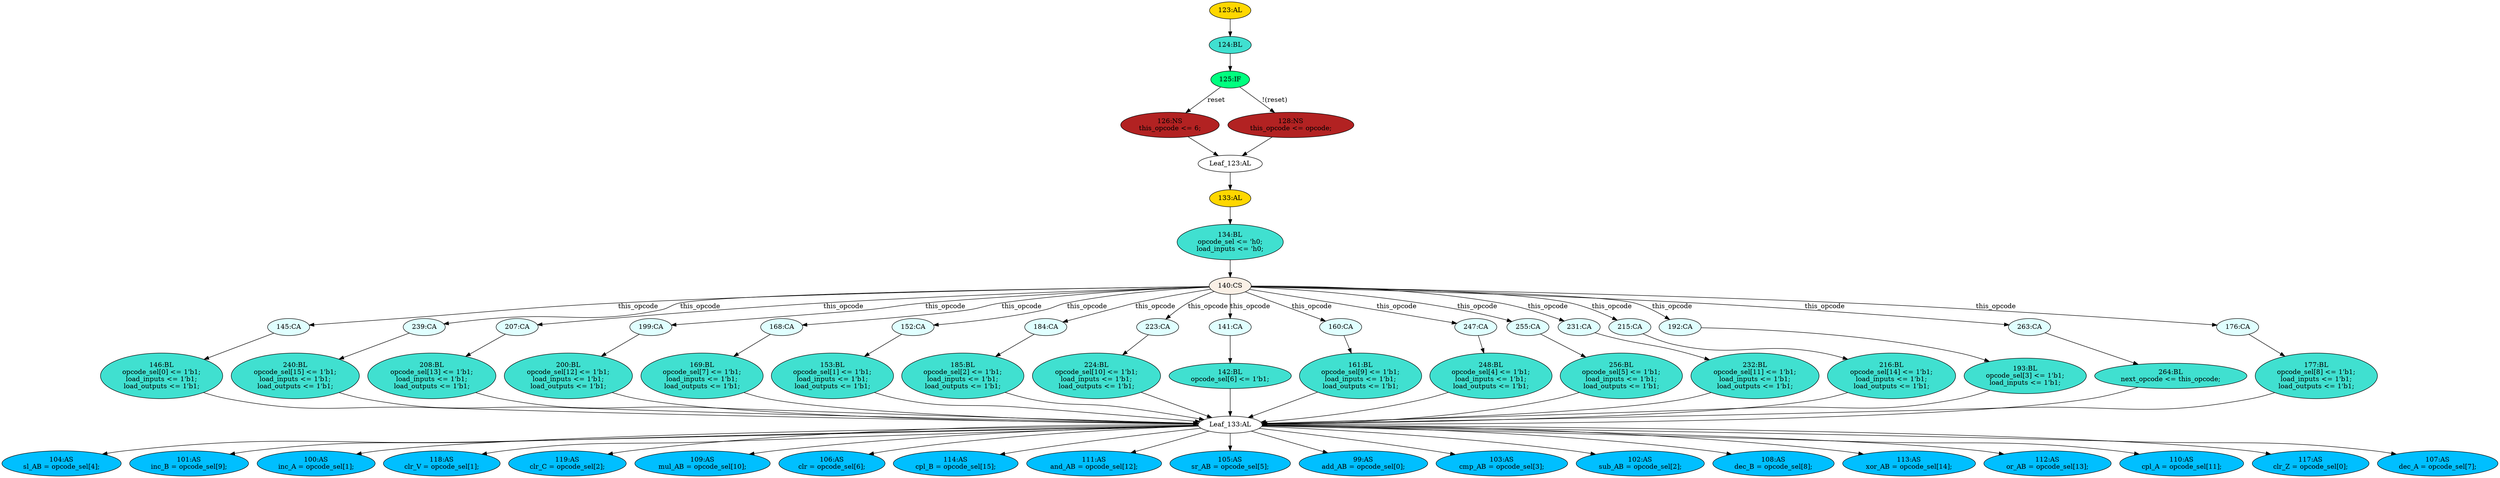 strict digraph "compose( ,  )" {
	node [label="\N"];
	"145:CA"	 [ast="<pyverilog.vparser.ast.Case object at 0x7f7a8adfcc90>",
		fillcolor=lightcyan,
		label="145:CA",
		statements="[]",
		style=filled,
		typ=Case];
	"146:BL"	 [ast="<pyverilog.vparser.ast.Block object at 0x7f7a8adfcf90>",
		fillcolor=turquoise,
		label="146:BL
opcode_sel[0] <= 1'b1;
load_inputs <= 1'b1;
load_outputs <= 1'b1;",
		statements="[<pyverilog.vparser.ast.NonblockingSubstitution object at 0x7f7a8adfce50>, <pyverilog.vparser.ast.NonblockingSubstitution object \
at 0x7f7a8adfcfd0>, <pyverilog.vparser.ast.NonblockingSubstitution object at 0x7f7a8b1da190>]",
		style=filled,
		typ=Block];
	"145:CA" -> "146:BL"	 [cond="[]",
		lineno=None];
	"140:CS"	 [ast="<pyverilog.vparser.ast.CaseStatement object at 0x7f7a8ad9ae10>",
		fillcolor=linen,
		label="140:CS",
		statements="[]",
		style=filled,
		typ=CaseStatement];
	"140:CS" -> "145:CA"	 [cond="['this_opcode']",
		label=this_opcode,
		lineno=140];
	"239:CA"	 [ast="<pyverilog.vparser.ast.Case object at 0x7f7a8ada5dd0>",
		fillcolor=lightcyan,
		label="239:CA",
		statements="[]",
		style=filled,
		typ=Case];
	"140:CS" -> "239:CA"	 [cond="['this_opcode']",
		label=this_opcode,
		lineno=140];
	"207:CA"	 [ast="<pyverilog.vparser.ast.Case object at 0x7f7a8ad86790>",
		fillcolor=lightcyan,
		label="207:CA",
		statements="[]",
		style=filled,
		typ=Case];
	"140:CS" -> "207:CA"	 [cond="['this_opcode']",
		label=this_opcode,
		lineno=140];
	"199:CA"	 [ast="<pyverilog.vparser.ast.Case object at 0x7f7a8ad86210>",
		fillcolor=lightcyan,
		label="199:CA",
		statements="[]",
		style=filled,
		typ=Case];
	"140:CS" -> "199:CA"	 [cond="['this_opcode']",
		label=this_opcode,
		lineno=140];
	"168:CA"	 [ast="<pyverilog.vparser.ast.Case object at 0x7f7a8b1dad10>",
		fillcolor=lightcyan,
		label="168:CA",
		statements="[]",
		style=filled,
		typ=Case];
	"140:CS" -> "168:CA"	 [cond="['this_opcode']",
		label=this_opcode,
		lineno=140];
	"152:CA"	 [ast="<pyverilog.vparser.ast.Case object at 0x7f7a8b1da250>",
		fillcolor=lightcyan,
		label="152:CA",
		statements="[]",
		style=filled,
		typ=Case];
	"140:CS" -> "152:CA"	 [cond="['this_opcode']",
		label=this_opcode,
		lineno=140];
	"184:CA"	 [ast="<pyverilog.vparser.ast.Case object at 0x7f7a8ad9c850>",
		fillcolor=lightcyan,
		label="184:CA",
		statements="[]",
		style=filled,
		typ=Case];
	"140:CS" -> "184:CA"	 [cond="['this_opcode']",
		label=this_opcode,
		lineno=140];
	"223:CA"	 [ast="<pyverilog.vparser.ast.Case object at 0x7f7a8ada52d0>",
		fillcolor=lightcyan,
		label="223:CA",
		statements="[]",
		style=filled,
		typ=Case];
	"140:CS" -> "223:CA"	 [cond="['this_opcode']",
		label=this_opcode,
		lineno=140];
	"141:CA"	 [ast="<pyverilog.vparser.ast.Case object at 0x7f7a8adfc950>",
		fillcolor=lightcyan,
		label="141:CA",
		statements="[]",
		style=filled,
		typ=Case];
	"140:CS" -> "141:CA"	 [cond="['this_opcode']",
		label=this_opcode,
		lineno=140];
	"160:CA"	 [ast="<pyverilog.vparser.ast.Case object at 0x7f7a8b1da790>",
		fillcolor=lightcyan,
		label="160:CA",
		statements="[]",
		style=filled,
		typ=Case];
	"140:CS" -> "160:CA"	 [cond="['this_opcode']",
		label=this_opcode,
		lineno=140];
	"247:CA"	 [ast="<pyverilog.vparser.ast.Case object at 0x7f7a8ad9a390>",
		fillcolor=lightcyan,
		label="247:CA",
		statements="[]",
		style=filled,
		typ=Case];
	"140:CS" -> "247:CA"	 [cond="['this_opcode']",
		label=this_opcode,
		lineno=140];
	"255:CA"	 [ast="<pyverilog.vparser.ast.Case object at 0x7f7a8ad9a910>",
		fillcolor=lightcyan,
		label="255:CA",
		statements="[]",
		style=filled,
		typ=Case];
	"140:CS" -> "255:CA"	 [cond="['this_opcode']",
		label=this_opcode,
		lineno=140];
	"231:CA"	 [ast="<pyverilog.vparser.ast.Case object at 0x7f7a8ada5850>",
		fillcolor=lightcyan,
		label="231:CA",
		statements="[]",
		style=filled,
		typ=Case];
	"140:CS" -> "231:CA"	 [cond="['this_opcode']",
		label=this_opcode,
		lineno=140];
	"215:CA"	 [ast="<pyverilog.vparser.ast.Case object at 0x7f7a8ad86d10>",
		fillcolor=lightcyan,
		label="215:CA",
		statements="[]",
		style=filled,
		typ=Case];
	"140:CS" -> "215:CA"	 [cond="['this_opcode']",
		label=this_opcode,
		lineno=140];
	"192:CA"	 [ast="<pyverilog.vparser.ast.Case object at 0x7f7a8ad9cdd0>",
		fillcolor=lightcyan,
		label="192:CA",
		statements="[]",
		style=filled,
		typ=Case];
	"140:CS" -> "192:CA"	 [cond="['this_opcode']",
		label=this_opcode,
		lineno=140];
	"263:CA"	 [ast="<pyverilog.vparser.ast.Case object at 0x7f7a8ad9ae90>",
		fillcolor=lightcyan,
		label="263:CA",
		statements="[]",
		style=filled,
		typ=Case];
	"140:CS" -> "263:CA"	 [cond="['this_opcode']",
		label=this_opcode,
		lineno=140];
	"176:CA"	 [ast="<pyverilog.vparser.ast.Case object at 0x7f7a8ad9c2d0>",
		fillcolor=lightcyan,
		label="176:CA",
		statements="[]",
		style=filled,
		typ=Case];
	"140:CS" -> "176:CA"	 [cond="['this_opcode']",
		label=this_opcode,
		lineno=140];
	"240:BL"	 [ast="<pyverilog.vparser.ast.Block object at 0x7f7a8ad9a110>",
		fillcolor=turquoise,
		label="240:BL
opcode_sel[15] <= 1'b1;
load_inputs <= 1'b1;
load_outputs <= 1'b1;",
		statements="[<pyverilog.vparser.ast.NonblockingSubstitution object at 0x7f7a8ada5f90>, <pyverilog.vparser.ast.NonblockingSubstitution object \
at 0x7f7a8ad9a150>, <pyverilog.vparser.ast.NonblockingSubstitution object at 0x7f7a8ad9a2d0>]",
		style=filled,
		typ=Block];
	"239:CA" -> "240:BL"	 [cond="[]",
		lineno=None];
	"104:AS"	 [ast="<pyverilog.vparser.ast.Assign object at 0x7f7a8adfa7d0>",
		def_var="['sl_AB']",
		fillcolor=deepskyblue,
		label="104:AS
sl_AB = opcode_sel[4];",
		statements="[]",
		style=filled,
		typ=Assign,
		use_var="['opcode_sel']"];
	"101:AS"	 [ast="<pyverilog.vparser.ast.Assign object at 0x7f7a8adfa290>",
		def_var="['inc_B']",
		fillcolor=deepskyblue,
		label="101:AS
inc_B = opcode_sel[9];",
		statements="[]",
		style=filled,
		typ=Assign,
		use_var="['opcode_sel']"];
	"208:BL"	 [ast="<pyverilog.vparser.ast.Block object at 0x7f7a8ad86a90>",
		fillcolor=turquoise,
		label="208:BL
opcode_sel[13] <= 1'b1;
load_inputs <= 1'b1;
load_outputs <= 1'b1;",
		statements="[<pyverilog.vparser.ast.NonblockingSubstitution object at 0x7f7a8ad86950>, <pyverilog.vparser.ast.NonblockingSubstitution object \
at 0x7f7a8ad86ad0>, <pyverilog.vparser.ast.NonblockingSubstitution object at 0x7f7a8ad86c50>]",
		style=filled,
		typ=Block];
	"207:CA" -> "208:BL"	 [cond="[]",
		lineno=None];
	"126:NS"	 [ast="<pyverilog.vparser.ast.NonblockingSubstitution object at 0x7f7a8adfc2d0>",
		fillcolor=firebrick,
		label="126:NS
this_opcode <= 6;",
		statements="[<pyverilog.vparser.ast.NonblockingSubstitution object at 0x7f7a8adfc2d0>]",
		style=filled,
		typ=NonblockingSubstitution];
	"Leaf_123:AL"	 [def_var="['this_opcode']",
		label="Leaf_123:AL"];
	"126:NS" -> "Leaf_123:AL"	 [cond="[]",
		lineno=None];
	"216:BL"	 [ast="<pyverilog.vparser.ast.Block object at 0x7f7a8ada5050>",
		fillcolor=turquoise,
		label="216:BL
opcode_sel[14] <= 1'b1;
load_inputs <= 1'b1;
load_outputs <= 1'b1;",
		statements="[<pyverilog.vparser.ast.NonblockingSubstitution object at 0x7f7a8ad86ed0>, <pyverilog.vparser.ast.NonblockingSubstitution object \
at 0x7f7a8ada5090>, <pyverilog.vparser.ast.NonblockingSubstitution object at 0x7f7a8ada5210>]",
		style=filled,
		typ=Block];
	"Leaf_133:AL"	 [def_var="['opcode_sel', 'load_outputs', 'next_opcode', 'load_inputs']",
		label="Leaf_133:AL"];
	"216:BL" -> "Leaf_133:AL"	 [cond="[]",
		lineno=None];
	"185:BL"	 [ast="<pyverilog.vparser.ast.Block object at 0x7f7a8ad9cb50>",
		fillcolor=turquoise,
		label="185:BL
opcode_sel[2] <= 1'b1;
load_inputs <= 1'b1;
load_outputs <= 1'b1;",
		statements="[<pyverilog.vparser.ast.NonblockingSubstitution object at 0x7f7a8ad9ca10>, <pyverilog.vparser.ast.NonblockingSubstitution object \
at 0x7f7a8ad9cb90>, <pyverilog.vparser.ast.NonblockingSubstitution object at 0x7f7a8ad9cd10>]",
		style=filled,
		typ=Block];
	"185:BL" -> "Leaf_133:AL"	 [cond="[]",
		lineno=None];
	"100:AS"	 [ast="<pyverilog.vparser.ast.Assign object at 0x7f7a8adfa0d0>",
		def_var="['inc_A']",
		fillcolor=deepskyblue,
		label="100:AS
inc_A = opcode_sel[1];",
		statements="[]",
		style=filled,
		typ=Assign,
		use_var="['opcode_sel']"];
	"161:BL"	 [ast="<pyverilog.vparser.ast.Block object at 0x7f7a8b1daa90>",
		fillcolor=turquoise,
		label="161:BL
opcode_sel[9] <= 1'b1;
load_inputs <= 1'b1;
load_outputs <= 1'b1;",
		statements="[<pyverilog.vparser.ast.NonblockingSubstitution object at 0x7f7a8b1da950>, <pyverilog.vparser.ast.NonblockingSubstitution object \
at 0x7f7a8b1daad0>, <pyverilog.vparser.ast.NonblockingSubstitution object at 0x7f7a8b1dac50>]",
		style=filled,
		typ=Block];
	"161:BL" -> "Leaf_133:AL"	 [cond="[]",
		lineno=None];
	"200:BL"	 [ast="<pyverilog.vparser.ast.Block object at 0x7f7a8ad86510>",
		fillcolor=turquoise,
		label="200:BL
opcode_sel[12] <= 1'b1;
load_inputs <= 1'b1;
load_outputs <= 1'b1;",
		statements="[<pyverilog.vparser.ast.NonblockingSubstitution object at 0x7f7a8ad863d0>, <pyverilog.vparser.ast.NonblockingSubstitution object \
at 0x7f7a8ad86550>, <pyverilog.vparser.ast.NonblockingSubstitution object at 0x7f7a8ad866d0>]",
		style=filled,
		typ=Block];
	"199:CA" -> "200:BL"	 [cond="[]",
		lineno=None];
	"153:BL"	 [ast="<pyverilog.vparser.ast.Block object at 0x7f7a8b1da510>",
		fillcolor=turquoise,
		label="153:BL
opcode_sel[1] <= 1'b1;
load_inputs <= 1'b1;
load_outputs <= 1'b1;",
		statements="[<pyverilog.vparser.ast.NonblockingSubstitution object at 0x7f7a8b1da410>, <pyverilog.vparser.ast.NonblockingSubstitution object \
at 0x7f7a8b1da550>, <pyverilog.vparser.ast.NonblockingSubstitution object at 0x7f7a8b1da6d0>]",
		style=filled,
		typ=Block];
	"153:BL" -> "Leaf_133:AL"	 [cond="[]",
		lineno=None];
	"118:AS"	 [ast="<pyverilog.vparser.ast.Assign object at 0x7f7a8adfbd10>",
		def_var="['clr_V']",
		fillcolor=deepskyblue,
		label="118:AS
clr_V = opcode_sel[1];",
		statements="[]",
		style=filled,
		typ=Assign,
		use_var="['opcode_sel']"];
	"119:AS"	 [ast="<pyverilog.vparser.ast.Assign object at 0x7f7a8adfbed0>",
		def_var="['clr_C']",
		fillcolor=deepskyblue,
		label="119:AS
clr_C = opcode_sel[2];",
		statements="[]",
		style=filled,
		typ=Assign,
		use_var="['opcode_sel']"];
	"134:BL"	 [ast="<pyverilog.vparser.ast.Block object at 0x7f7a8adfc810>",
		fillcolor=turquoise,
		label="134:BL
opcode_sel <= 'h0;
load_inputs <= 'h0;",
		statements="[<pyverilog.vparser.ast.NonblockingSubstitution object at 0x7f7a8adfc610>, <pyverilog.vparser.ast.NonblockingSubstitution object \
at 0x7f7a8adfc790>]",
		style=filled,
		typ=Block];
	"134:BL" -> "140:CS"	 [cond="[]",
		lineno=None];
	"169:BL"	 [ast="<pyverilog.vparser.ast.Block object at 0x7f7a8ad9c050>",
		fillcolor=turquoise,
		label="169:BL
opcode_sel[7] <= 1'b1;
load_inputs <= 1'b1;
load_outputs <= 1'b1;",
		statements="[<pyverilog.vparser.ast.NonblockingSubstitution object at 0x7f7a8b1daed0>, <pyverilog.vparser.ast.NonblockingSubstitution object \
at 0x7f7a8ad9c090>, <pyverilog.vparser.ast.NonblockingSubstitution object at 0x7f7a8ad9c210>]",
		style=filled,
		typ=Block];
	"168:CA" -> "169:BL"	 [cond="[]",
		lineno=None];
	"152:CA" -> "153:BL"	 [cond="[]",
		lineno=None];
	"184:CA" -> "185:BL"	 [cond="[]",
		lineno=None];
	"109:AS"	 [ast="<pyverilog.vparser.ast.Assign object at 0x7f7a8adfb0d0>",
		def_var="['mul_AB']",
		fillcolor=deepskyblue,
		label="109:AS
mul_AB = opcode_sel[10];",
		statements="[]",
		style=filled,
		typ=Assign,
		use_var="['opcode_sel']"];
	"106:AS"	 [ast="<pyverilog.vparser.ast.Assign object at 0x7f7a8adfab50>",
		def_var="['clr']",
		fillcolor=deepskyblue,
		label="106:AS
clr = opcode_sel[6];",
		statements="[]",
		style=filled,
		typ=Assign,
		use_var="['opcode_sel']"];
	"146:BL" -> "Leaf_133:AL"	 [cond="[]",
		lineno=None];
	"114:AS"	 [ast="<pyverilog.vparser.ast.Assign object at 0x7f7a8adfb990>",
		def_var="['cpl_B']",
		fillcolor=deepskyblue,
		label="114:AS
cpl_B = opcode_sel[15];",
		statements="[]",
		style=filled,
		typ=Assign,
		use_var="['opcode_sel']"];
	"224:BL"	 [ast="<pyverilog.vparser.ast.Block object at 0x7f7a8ada55d0>",
		fillcolor=turquoise,
		label="224:BL
opcode_sel[10] <= 1'b1;
load_inputs <= 1'b1;
load_outputs <= 1'b1;",
		statements="[<pyverilog.vparser.ast.NonblockingSubstitution object at 0x7f7a8ada5490>, <pyverilog.vparser.ast.NonblockingSubstitution object \
at 0x7f7a8ada5610>, <pyverilog.vparser.ast.NonblockingSubstitution object at 0x7f7a8ada5790>]",
		style=filled,
		typ=Block];
	"223:CA" -> "224:BL"	 [cond="[]",
		lineno=None];
	"111:AS"	 [ast="<pyverilog.vparser.ast.Assign object at 0x7f7a8adfb450>",
		def_var="['and_AB']",
		fillcolor=deepskyblue,
		label="111:AS
and_AB = opcode_sel[12];",
		statements="[]",
		style=filled,
		typ=Assign,
		use_var="['opcode_sel']"];
	"142:BL"	 [ast="<pyverilog.vparser.ast.Block object at 0x7f7a8adfcad0>",
		fillcolor=turquoise,
		label="142:BL
opcode_sel[6] <= 1'b1;",
		statements="[<pyverilog.vparser.ast.NonblockingSubstitution object at 0x7f7a8adfcb10>]",
		style=filled,
		typ=Block];
	"141:CA" -> "142:BL"	 [cond="[]",
		lineno=None];
	"160:CA" -> "161:BL"	 [cond="[]",
		lineno=None];
	"256:BL"	 [ast="<pyverilog.vparser.ast.Block object at 0x7f7a8ad9ac10>",
		fillcolor=turquoise,
		label="256:BL
opcode_sel[5] <= 1'b1;
load_inputs <= 1'b1;
load_outputs <= 1'b1;",
		statements="[<pyverilog.vparser.ast.NonblockingSubstitution object at 0x7f7a8ad9aad0>, <pyverilog.vparser.ast.NonblockingSubstitution object \
at 0x7f7a8ad9ac50>, <pyverilog.vparser.ast.NonblockingSubstitution object at 0x7f7a8ad9add0>]",
		style=filled,
		typ=Block];
	"256:BL" -> "Leaf_133:AL"	 [cond="[]",
		lineno=None];
	"105:AS"	 [ast="<pyverilog.vparser.ast.Assign object at 0x7f7a8adfa990>",
		def_var="['sr_AB']",
		fillcolor=deepskyblue,
		label="105:AS
sr_AB = opcode_sel[5];",
		statements="[]",
		style=filled,
		typ=Assign,
		use_var="['opcode_sel']"];
	"128:NS"	 [ast="<pyverilog.vparser.ast.NonblockingSubstitution object at 0x7f7a8adfc450>",
		fillcolor=firebrick,
		label="128:NS
this_opcode <= opcode;",
		statements="[<pyverilog.vparser.ast.NonblockingSubstitution object at 0x7f7a8adfc450>]",
		style=filled,
		typ=NonblockingSubstitution];
	"128:NS" -> "Leaf_123:AL"	 [cond="[]",
		lineno=None];
	"99:AS"	 [ast="<pyverilog.vparser.ast.Assign object at 0x7f7a8b4b7ed0>",
		def_var="['add_AB']",
		fillcolor=deepskyblue,
		label="99:AS
add_AB = opcode_sel[0];",
		statements="[]",
		style=filled,
		typ=Assign,
		use_var="['opcode_sel']"];
	"103:AS"	 [ast="<pyverilog.vparser.ast.Assign object at 0x7f7a8adfa610>",
		def_var="['cmp_AB']",
		fillcolor=deepskyblue,
		label="103:AS
cmp_AB = opcode_sel[3];",
		statements="[]",
		style=filled,
		typ=Assign,
		use_var="['opcode_sel']"];
	"177:BL"	 [ast="<pyverilog.vparser.ast.Block object at 0x7f7a8ad9c5d0>",
		fillcolor=turquoise,
		label="177:BL
opcode_sel[8] <= 1'b1;
load_inputs <= 1'b1;
load_outputs <= 1'b1;",
		statements="[<pyverilog.vparser.ast.NonblockingSubstitution object at 0x7f7a8ad9c490>, <pyverilog.vparser.ast.NonblockingSubstitution object \
at 0x7f7a8ad9c610>, <pyverilog.vparser.ast.NonblockingSubstitution object at 0x7f7a8ad9c790>]",
		style=filled,
		typ=Block];
	"177:BL" -> "Leaf_133:AL"	 [cond="[]",
		lineno=None];
	"232:BL"	 [ast="<pyverilog.vparser.ast.Block object at 0x7f7a8ada5b50>",
		fillcolor=turquoise,
		label="232:BL
opcode_sel[11] <= 1'b1;
load_inputs <= 1'b1;
load_outputs <= 1'b1;",
		statements="[<pyverilog.vparser.ast.NonblockingSubstitution object at 0x7f7a8ada5a10>, <pyverilog.vparser.ast.NonblockingSubstitution object \
at 0x7f7a8ada5b90>, <pyverilog.vparser.ast.NonblockingSubstitution object at 0x7f7a8ada5d10>]",
		style=filled,
		typ=Block];
	"232:BL" -> "Leaf_133:AL"	 [cond="[]",
		lineno=None];
	"133:AL"	 [ast="<pyverilog.vparser.ast.Always object at 0x7f7a8ad9af90>",
		clk_sens=False,
		fillcolor=gold,
		label="133:AL",
		sens="['this_opcode']",
		statements="[]",
		style=filled,
		typ=Always,
		use_var="['this_opcode']"];
	"Leaf_123:AL" -> "133:AL";
	"248:BL"	 [ast="<pyverilog.vparser.ast.Block object at 0x7f7a8ad9a690>",
		fillcolor=turquoise,
		label="248:BL
opcode_sel[4] <= 1'b1;
load_inputs <= 1'b1;
load_outputs <= 1'b1;",
		statements="[<pyverilog.vparser.ast.NonblockingSubstitution object at 0x7f7a8ad9a550>, <pyverilog.vparser.ast.NonblockingSubstitution object \
at 0x7f7a8ad9a6d0>, <pyverilog.vparser.ast.NonblockingSubstitution object at 0x7f7a8ad9a850>]",
		style=filled,
		typ=Block];
	"247:CA" -> "248:BL"	 [cond="[]",
		lineno=None];
	"133:AL" -> "134:BL"	 [cond="[]",
		lineno=None];
	"102:AS"	 [ast="<pyverilog.vparser.ast.Assign object at 0x7f7a8adfa450>",
		def_var="['sub_AB']",
		fillcolor=deepskyblue,
		label="102:AS
sub_AB = opcode_sel[2];",
		statements="[]",
		style=filled,
		typ=Assign,
		use_var="['opcode_sel']"];
	"255:CA" -> "256:BL"	 [cond="[]",
		lineno=None];
	"108:AS"	 [ast="<pyverilog.vparser.ast.Assign object at 0x7f7a8adfaed0>",
		def_var="['dec_B']",
		fillcolor=deepskyblue,
		label="108:AS
dec_B = opcode_sel[8];",
		statements="[]",
		style=filled,
		typ=Assign,
		use_var="['opcode_sel']"];
	"208:BL" -> "Leaf_133:AL"	 [cond="[]",
		lineno=None];
	"142:BL" -> "Leaf_133:AL"	 [cond="[]",
		lineno=None];
	"248:BL" -> "Leaf_133:AL"	 [cond="[]",
		lineno=None];
	"231:CA" -> "232:BL"	 [cond="[]",
		lineno=None];
	"193:BL"	 [ast="<pyverilog.vparser.ast.Block object at 0x7f7a8ad9cfd0>",
		fillcolor=turquoise,
		label="193:BL
opcode_sel[3] <= 1'b1;
load_inputs <= 1'b1;",
		statements="[<pyverilog.vparser.ast.NonblockingSubstitution object at 0x7f7a8ad9cf90>, <pyverilog.vparser.ast.NonblockingSubstitution object \
at 0x7f7a8ad86150>]",
		style=filled,
		typ=Block];
	"193:BL" -> "Leaf_133:AL"	 [cond="[]",
		lineno=None];
	"224:BL" -> "Leaf_133:AL"	 [cond="[]",
		lineno=None];
	"240:BL" -> "Leaf_133:AL"	 [cond="[]",
		lineno=None];
	"113:AS"	 [ast="<pyverilog.vparser.ast.Assign object at 0x7f7a8adfb7d0>",
		def_var="['xor_AB']",
		fillcolor=deepskyblue,
		label="113:AS
xor_AB = opcode_sel[14];",
		statements="[]",
		style=filled,
		typ=Assign,
		use_var="['opcode_sel']"];
	"215:CA" -> "216:BL"	 [cond="[]",
		lineno=None];
	"192:CA" -> "193:BL"	 [cond="[]",
		lineno=None];
	"125:IF"	 [ast="<pyverilog.vparser.ast.IfStatement object at 0x7f7a8adfc290>",
		fillcolor=springgreen,
		label="125:IF",
		statements="[]",
		style=filled,
		typ=IfStatement];
	"125:IF" -> "126:NS"	 [cond="['reset']",
		label=reset,
		lineno=125];
	"125:IF" -> "128:NS"	 [cond="['reset']",
		label="!(reset)",
		lineno=125];
	"123:AL"	 [ast="<pyverilog.vparser.ast.Always object at 0x7f7a8adfc190>",
		clk_sens=True,
		fillcolor=gold,
		label="123:AL",
		sens="['clk', 'reset']",
		statements="[]",
		style=filled,
		typ=Always,
		use_var="['reset', 'opcode']"];
	"124:BL"	 [ast="<pyverilog.vparser.ast.Block object at 0x7f7a8adfc150>",
		fillcolor=turquoise,
		label="124:BL",
		statements="[]",
		style=filled,
		typ=Block];
	"123:AL" -> "124:BL"	 [cond="[]",
		lineno=None];
	"264:BL"	 [ast="<pyverilog.vparser.ast.Block object at 0x7f7a8ad9ad90>",
		fillcolor=turquoise,
		label="264:BL
next_opcode <= this_opcode;",
		statements="[<pyverilog.vparser.ast.NonblockingSubstitution object at 0x7f7a8ad9afd0>]",
		style=filled,
		typ=Block];
	"263:CA" -> "264:BL"	 [cond="[]",
		lineno=None];
	"176:CA" -> "177:BL"	 [cond="[]",
		lineno=None];
	"200:BL" -> "Leaf_133:AL"	 [cond="[]",
		lineno=None];
	"112:AS"	 [ast="<pyverilog.vparser.ast.Assign object at 0x7f7a8adfb610>",
		def_var="['or_AB']",
		fillcolor=deepskyblue,
		label="112:AS
or_AB = opcode_sel[13];",
		statements="[]",
		style=filled,
		typ=Assign,
		use_var="['opcode_sel']"];
	"110:AS"	 [ast="<pyverilog.vparser.ast.Assign object at 0x7f7a8adfb290>",
		def_var="['cpl_A']",
		fillcolor=deepskyblue,
		label="110:AS
cpl_A = opcode_sel[11];",
		statements="[]",
		style=filled,
		typ=Assign,
		use_var="['opcode_sel']"];
	"117:AS"	 [ast="<pyverilog.vparser.ast.Assign object at 0x7f7a8adfbb50>",
		def_var="['clr_Z']",
		fillcolor=deepskyblue,
		label="117:AS
clr_Z = opcode_sel[0];",
		statements="[]",
		style=filled,
		typ=Assign,
		use_var="['opcode_sel']"];
	"169:BL" -> "Leaf_133:AL"	 [cond="[]",
		lineno=None];
	"107:AS"	 [ast="<pyverilog.vparser.ast.Assign object at 0x7f7a8adfad10>",
		def_var="['dec_A']",
		fillcolor=deepskyblue,
		label="107:AS
dec_A = opcode_sel[7];",
		statements="[]",
		style=filled,
		typ=Assign,
		use_var="['opcode_sel']"];
	"124:BL" -> "125:IF"	 [cond="[]",
		lineno=None];
	"264:BL" -> "Leaf_133:AL"	 [cond="[]",
		lineno=None];
	"Leaf_133:AL" -> "104:AS";
	"Leaf_133:AL" -> "101:AS";
	"Leaf_133:AL" -> "100:AS";
	"Leaf_133:AL" -> "118:AS";
	"Leaf_133:AL" -> "119:AS";
	"Leaf_133:AL" -> "109:AS";
	"Leaf_133:AL" -> "106:AS";
	"Leaf_133:AL" -> "114:AS";
	"Leaf_133:AL" -> "111:AS";
	"Leaf_133:AL" -> "105:AS";
	"Leaf_133:AL" -> "99:AS";
	"Leaf_133:AL" -> "103:AS";
	"Leaf_133:AL" -> "102:AS";
	"Leaf_133:AL" -> "108:AS";
	"Leaf_133:AL" -> "113:AS";
	"Leaf_133:AL" -> "112:AS";
	"Leaf_133:AL" -> "110:AS";
	"Leaf_133:AL" -> "117:AS";
	"Leaf_133:AL" -> "107:AS";
}
